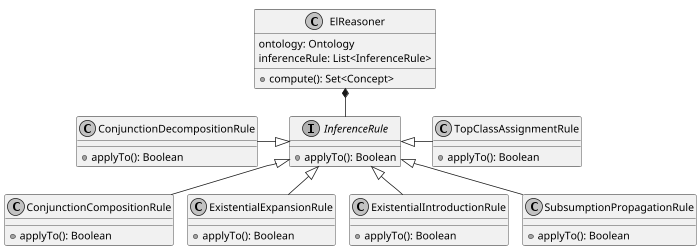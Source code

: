 @startuml
skinparam monochrome true
!pragma layout smetana
scale 250 height

'https://plantuml.com/class-diagram
interface        InferenceRule {
+ applyTo(): Boolean
}

class TopClassAssignmentRule {
+ applyTo(): Boolean
}

class ConjunctionDecompositionRule {
+ applyTo(): Boolean
}

class ConjunctionCompositionRule {
+ applyTo(): Boolean
}

class ExistentialExpansionRule {
+ applyTo(): Boolean
}

class ExistentialIntroductionRule {
+ applyTo(): Boolean
}

class SubsumptionPropagationRule {
+ applyTo(): Boolean
}

class ElReasoner {
   ontology: Ontology
   inferenceRule: List<InferenceRule>
+ compute(): Set<Concept>
}

InferenceRule <|-----r-------- TopClassAssignmentRule: "      "
InferenceRule <|-l- ConjunctionDecompositionRule: "      "
InferenceRule <|-- ConjunctionCompositionRule
InferenceRule <|-- ExistentialExpansionRule
InferenceRule <|-- ExistentialIntroductionRule
InferenceRule <|-- SubsumptionPropagationRule


ElReasoner *--  InferenceRule

@enduml